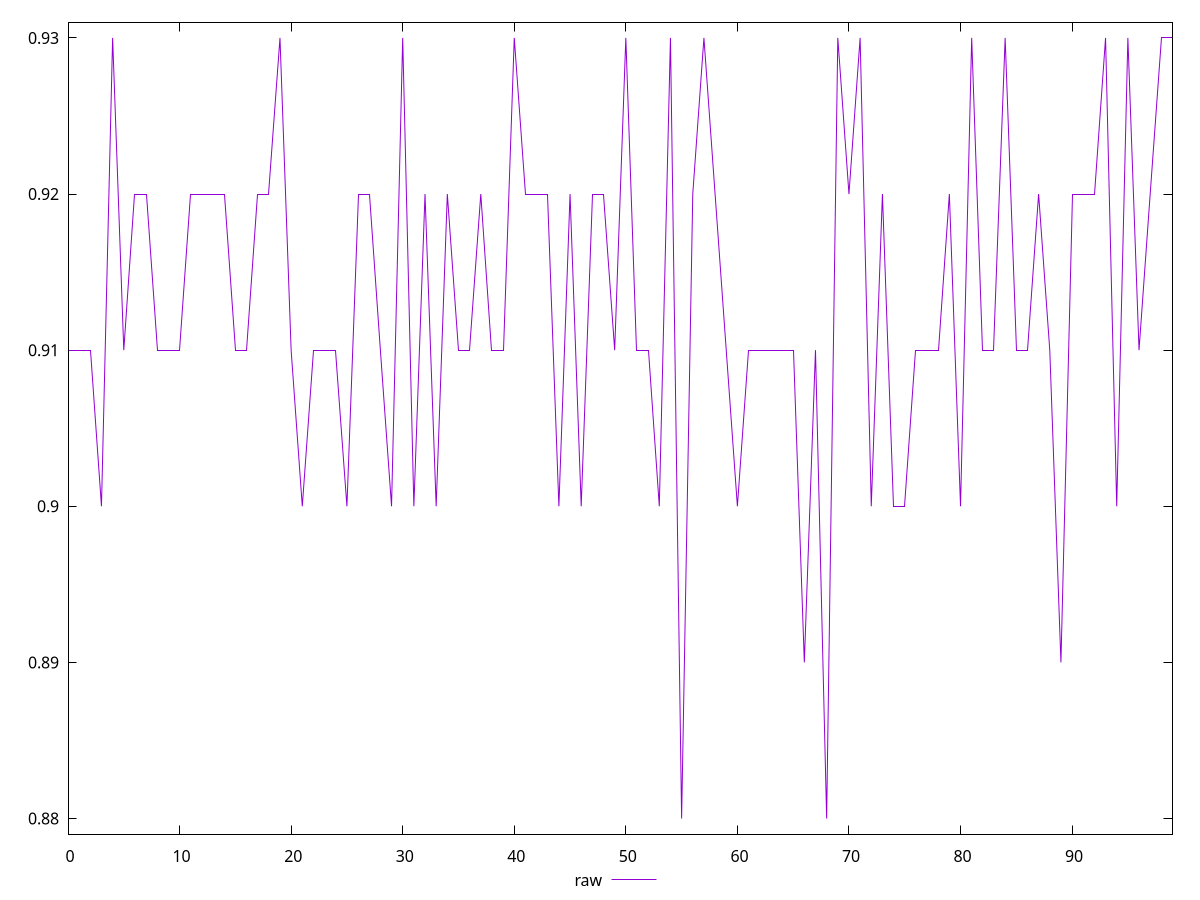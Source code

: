 reset

$raw <<EOF
0 0.91
1 0.91
2 0.91
3 0.9
4 0.93
5 0.91
6 0.92
7 0.92
8 0.91
9 0.91
10 0.91
11 0.92
12 0.92
13 0.92
14 0.92
15 0.91
16 0.91
17 0.92
18 0.92
19 0.93
20 0.91
21 0.9
22 0.91
23 0.91
24 0.91
25 0.9
26 0.92
27 0.92
28 0.91
29 0.9
30 0.93
31 0.9
32 0.92
33 0.9
34 0.92
35 0.91
36 0.91
37 0.92
38 0.91
39 0.91
40 0.93
41 0.92
42 0.92
43 0.92
44 0.9
45 0.92
46 0.9
47 0.92
48 0.92
49 0.91
50 0.93
51 0.91
52 0.91
53 0.9
54 0.93
55 0.88
56 0.92
57 0.93
58 0.92
59 0.91
60 0.9
61 0.91
62 0.91
63 0.91
64 0.91
65 0.91
66 0.89
67 0.91
68 0.88
69 0.93
70 0.92
71 0.93
72 0.9
73 0.92
74 0.9
75 0.9
76 0.91
77 0.91
78 0.91
79 0.92
80 0.9
81 0.93
82 0.91
83 0.91
84 0.93
85 0.91
86 0.91
87 0.92
88 0.91
89 0.89
90 0.92
91 0.92
92 0.92
93 0.93
94 0.9
95 0.93
96 0.91
97 0.92
98 0.93
99 0.93
EOF

set key outside below
set xrange [0:99]
set yrange [0.879:0.931]
set trange [0.879:0.931]
set terminal svg size 640, 500 enhanced background rgb 'white'
set output "report_00011_2021-02-09T10:53:21.242Z/meta/score/samples/pages+cached+noadtech+nomedia+nocss/raw/values.svg"

plot $raw title "raw" with line

reset
